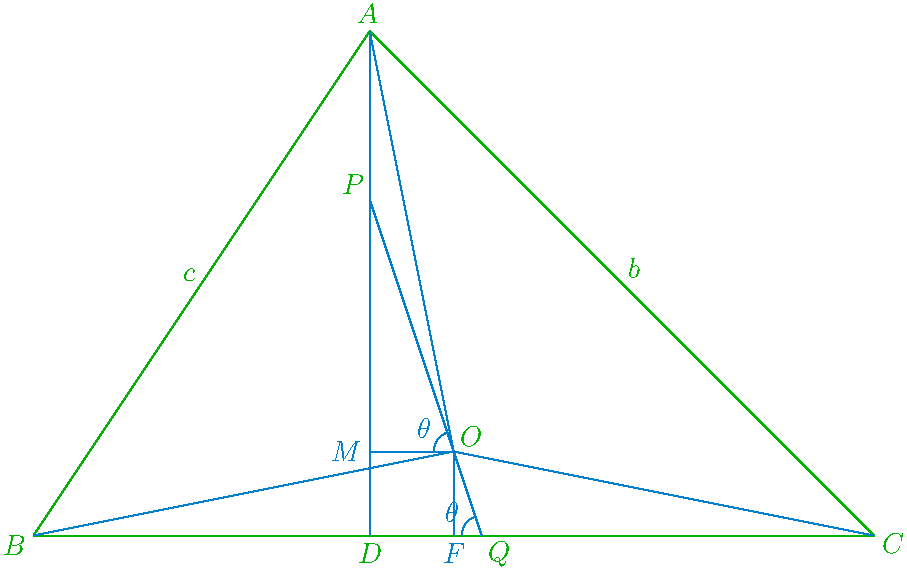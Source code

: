 settings.outformat = "png";
defaultpen(fontsize(14pt));
import geometry;

size(16cm);

pair a = (0,3);
pair b = (-2,0);
pair c = (3,0);
triangle t = triangle(a,b,c);
show(La="", t, 0.7*green);
pair o = orthocentercenter(t);
pair cc = circumcenter(t);
draw(cc -- a, 0.5*green+0.8*blue);
draw(cc -- b, 0.5*green+0.8*blue);
draw(cc -- c, 0.5*green+0.8*blue);
draw(o -- a, 0.5*green+0.8*blue);
line l = line(o, a);
line m = line(o, cc);
pair p1 = intersectionpoint(l, line(b,c));
pair p2 = intersectionpoint(m, line(b,c));
draw(a -- p1, 0.5*green+0.8*blue);
draw(o -- p2, 0.5*green+0.8*blue);
label("$D$", p1, align=S, 0.7*green);
label("$Q$", p2, align=SE, 0.7*green);
label("$O$", cc, align=NE, 0.7*green);
label("$P$", o, align=NW, 0.7*green);
line l1 = perpendicular(cc, l);
line m1 = perpendicular(cc, line(b,c));
draw(cc -- intersectionpoint(l1, l), 0.5*green+0.8*blue);
draw(cc -- intersectionpoint(m1, line(b,c)), 0.5*green+0.8*blue);
label("$M$", intersectionpoint(l1, l), align=W, 0.5*green+0.8*blue);
label("$F$", intersectionpoint(m1, line(b,c)), align=S, 0.5*green+0.8*blue);
markangle("$\theta$", radius=10, cc, p2, b, 0.5*green+0.8*blue);
markangle("$\theta$", radius=10, o, cc, intersectionpoint(l1, l), 0.5*green+0.8*blue);
